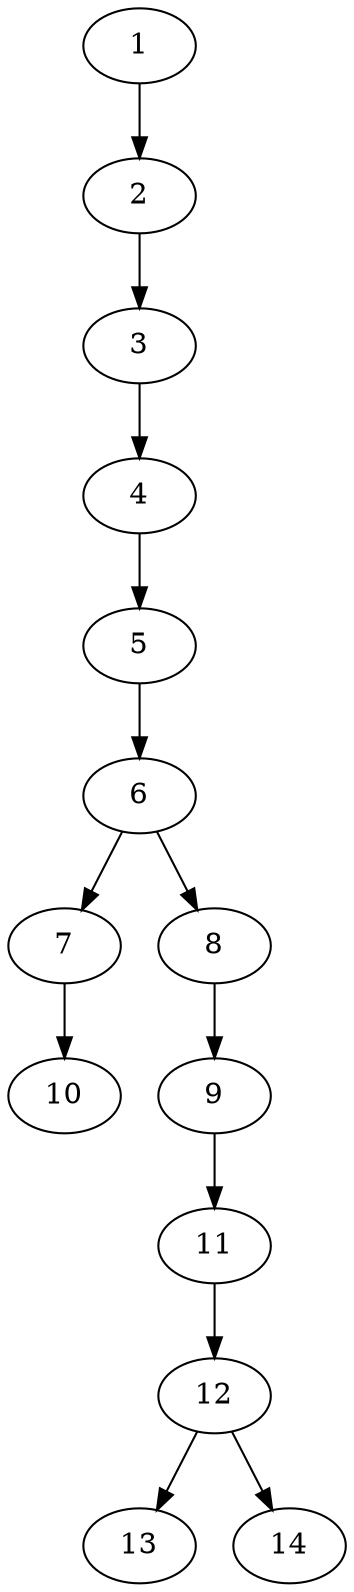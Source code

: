 // DAG (tier=1-easy, mode=compute, n=14, ccr=0.287, fat=0.415, density=0.379, regular=0.725, jump=0.012, mindata=262144, maxdata=2097152)
// DAG automatically generated by daggen at Sun Aug 24 16:33:32 2025
// /home/ermia/Project/Environments/daggen/bin/daggen --dot --ccr 0.287 --fat 0.415 --regular 0.725 --density 0.379 --jump 0.012 --mindata 262144 --maxdata 2097152 -n 14 
digraph G {
  1 [size="368293445632000000", alpha="0.18", expect_size="184146722816000000"]
  1 -> 2 [size ="4110417920000"]
  2 [size="60985101362230", alpha="0.07", expect_size="30492550681115"]
  2 -> 3 [size ="4288466124800"]
  3 [size="7803487374930870272", alpha="0.03", expect_size="3901743687465435136"]
  3 -> 4 [size ="31473797169152"]
  4 [size="3380699601958514", alpha="0.05", expect_size="1690349800979257"]
  4 -> 5 [size ="5248592642048"]
  5 [size="3704190068005535744", alpha="0.19", expect_size="1852095034002767872"]
  5 -> 6 [size ="19152207085568"]
  6 [size="9184092406380172", alpha="0.10", expect_size="4592046203190086"]
  6 -> 7 [size ="9604117299200"]
  6 -> 8 [size ="9604117299200"]
  7 [size="2057143829881946112", alpha="0.11", expect_size="1028571914940973056"]
  7 -> 10 [size ="12939964710912"]
  8 [size="33983013717849008", alpha="0.00", expect_size="16991506858924504"]
  8 -> 9 [size ="21933601062912"]
  9 [size="1500501434376967", alpha="0.06", expect_size="750250717188483"]
  9 -> 11 [size ="1021740843008"]
  10 [size="680624474510080", alpha="0.12", expect_size="340312237255040"]
  11 [size="225039733506441216", alpha="0.10", expect_size="112519866753220608"]
  11 -> 12 [size ="2959802892288"]
  12 [size="12923751670139080", alpha="0.11", expect_size="6461875835069540"]
  12 -> 13 [size ="26250982719488"]
  12 -> 14 [size ="26250982719488"]
  13 [size="98605208839826", alpha="0.12", expect_size="49302604419913"]
  14 [size="2112624062577174", alpha="0.12", expect_size="1056312031288587"]
}